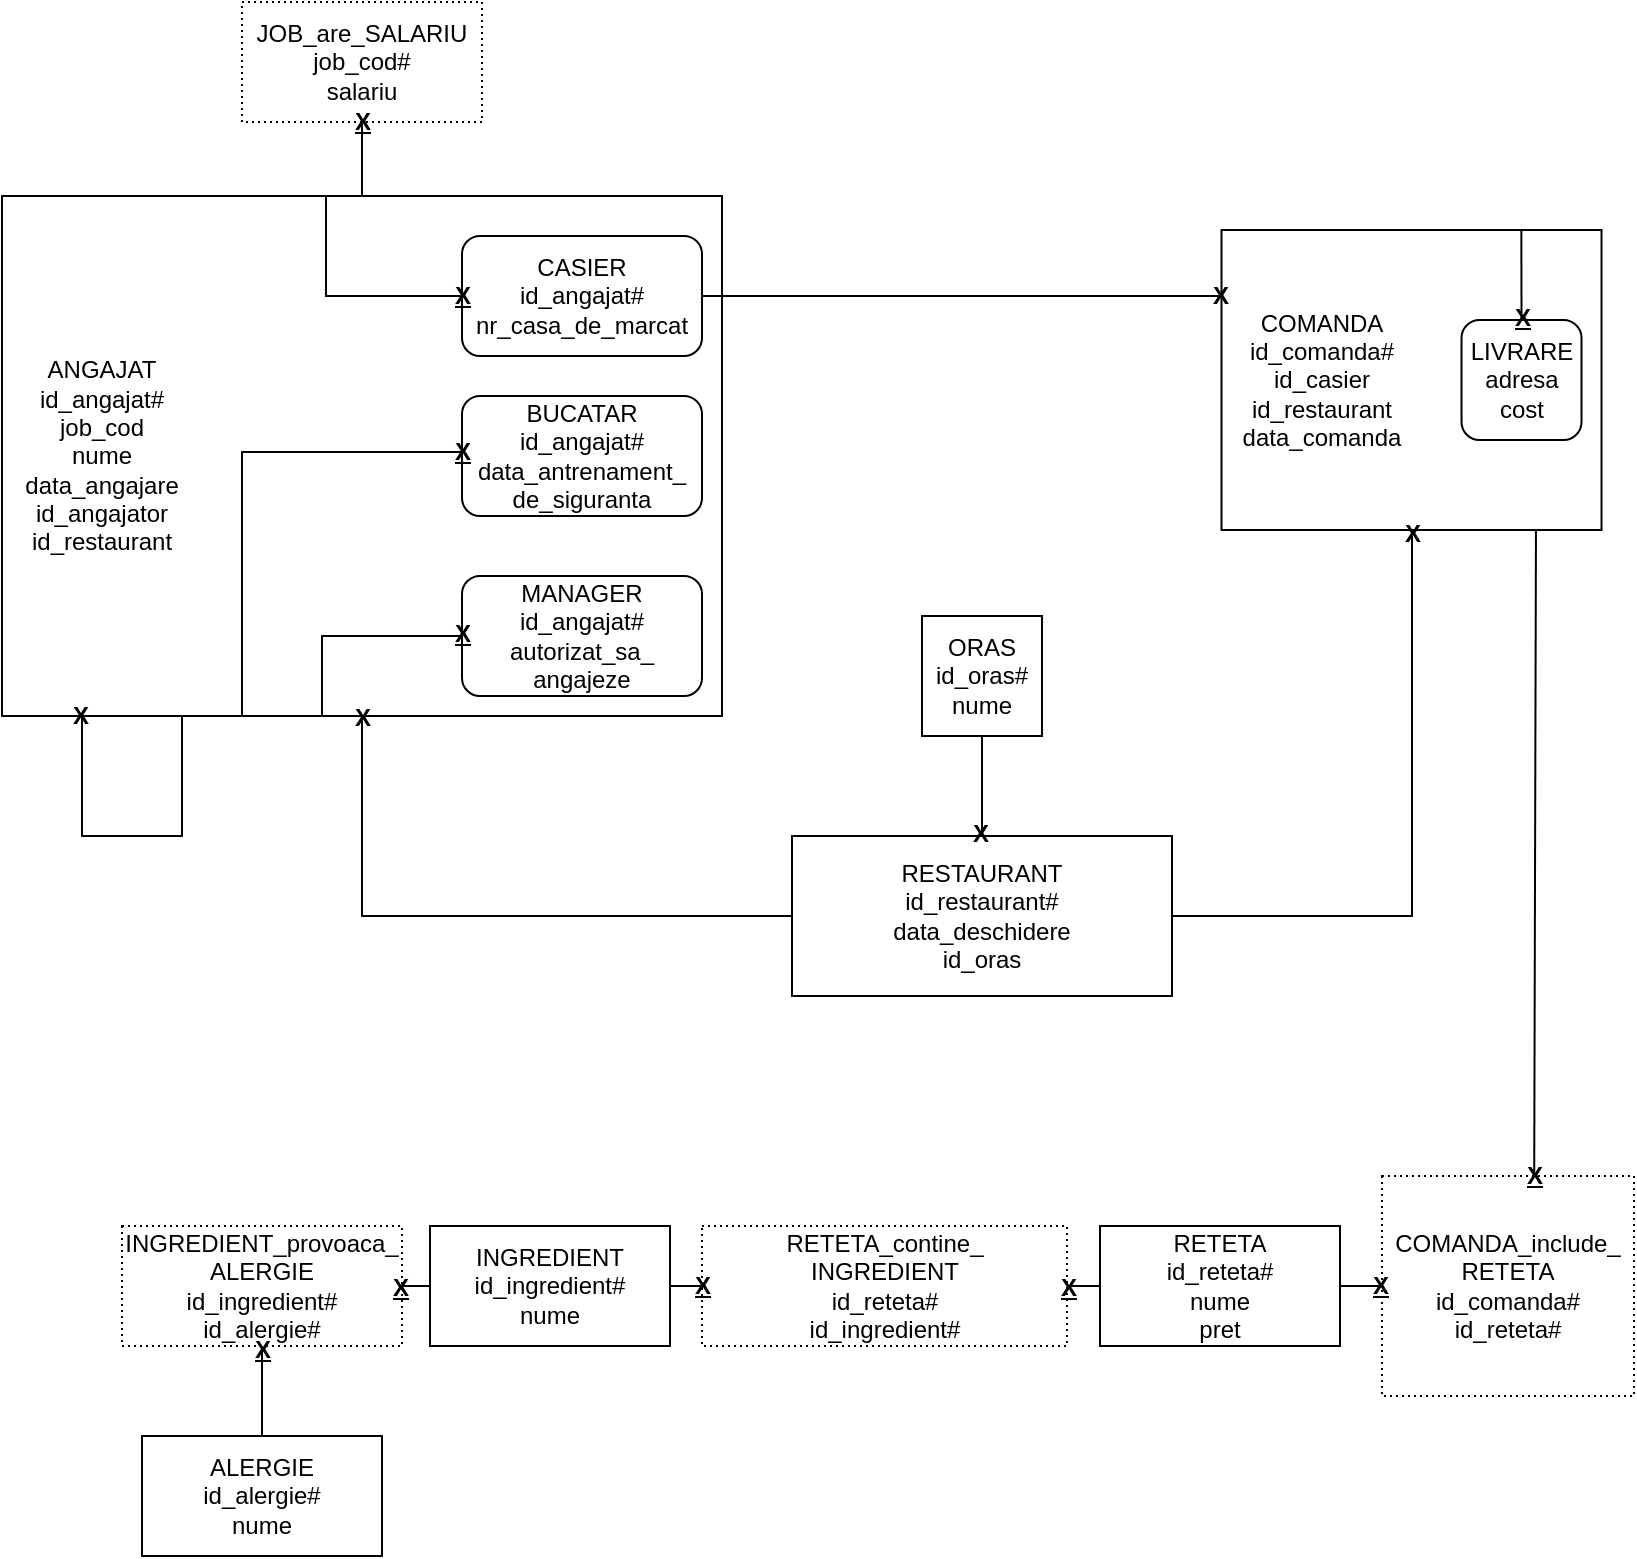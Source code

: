 <mxfile version="22.0.2" type="device">
  <diagram name="Page-1" id="K7GGyE9mfa9EHH289KWn">
    <mxGraphModel dx="838" dy="973" grid="1" gridSize="10" guides="1" tooltips="1" connect="1" arrows="1" fold="1" page="1" pageScale="1" pageWidth="850" pageHeight="1100" math="0" shadow="0">
      <root>
        <mxCell id="0" />
        <mxCell id="1" parent="0" />
        <mxCell id="R7dfJEu_5J_XWcmGC57w-11" value="" style="rounded=0;whiteSpace=wrap;html=1;" parent="1" vertex="1">
          <mxGeometry x="20" y="197" width="360" height="260" as="geometry" />
        </mxCell>
        <mxCell id="R7dfJEu_5J_XWcmGC57w-8" value="&lt;div&gt;CASIER&lt;/div&gt;&lt;div&gt;id_angajat#&lt;br&gt;&lt;/div&gt;&lt;div&gt;nr_casa_de_marcat&lt;br&gt;&lt;/div&gt;" style="rounded=1;whiteSpace=wrap;html=1;" parent="1" vertex="1">
          <mxGeometry x="250" y="217" width="120" height="60" as="geometry" />
        </mxCell>
        <mxCell id="R7dfJEu_5J_XWcmGC57w-9" value="&lt;div&gt;BUCATAR&lt;/div&gt;&lt;div&gt;id_angajat#&lt;br&gt;&lt;/div&gt;&lt;div&gt;data_antrenament_&lt;/div&gt;&lt;div&gt;de_siguranta&lt;br&gt;&lt;/div&gt;" style="rounded=1;whiteSpace=wrap;html=1;" parent="1" vertex="1">
          <mxGeometry x="250" y="297" width="120" height="60" as="geometry" />
        </mxCell>
        <mxCell id="R7dfJEu_5J_XWcmGC57w-10" value="&lt;div&gt;MANAGER&lt;/div&gt;&lt;div&gt;id_angajat#&lt;br&gt;&lt;/div&gt;&lt;div&gt;autorizat_sa_&lt;/div&gt;&lt;div&gt;angajeze&lt;br&gt;&lt;/div&gt;" style="rounded=1;whiteSpace=wrap;html=1;" parent="1" vertex="1">
          <mxGeometry x="250" y="387" width="120" height="60" as="geometry" />
        </mxCell>
        <mxCell id="R7dfJEu_5J_XWcmGC57w-13" value="&lt;div&gt;ANGAJAT&lt;/div&gt;&lt;div&gt;id_angajat#&lt;/div&gt;&lt;div&gt;job_cod&lt;/div&gt;&lt;div&gt;nume&lt;/div&gt;&lt;div&gt;data_angajare&lt;/div&gt;&lt;div&gt;id_angajator&lt;br&gt;&lt;/div&gt;&lt;div&gt;id_restaurant&lt;/div&gt;" style="text;html=1;strokeColor=none;fillColor=none;align=center;verticalAlign=middle;whiteSpace=wrap;rounded=0;" parent="1" vertex="1">
          <mxGeometry x="40" y="217" width="60" height="220" as="geometry" />
        </mxCell>
        <mxCell id="DwRfLZ-1oQ1YcIXO67qD-1" value="" style="endArrow=none;html=1;rounded=0;exitX=0;exitY=0.5;exitDx=0;exitDy=0;" parent="1" source="R7dfJEu_5J_XWcmGC57w-8" edge="1">
          <mxGeometry width="50" height="50" relative="1" as="geometry">
            <mxPoint x="380" y="527" as="sourcePoint" />
            <mxPoint x="182" y="197" as="targetPoint" />
            <Array as="points">
              <mxPoint x="182" y="247" />
            </Array>
          </mxGeometry>
        </mxCell>
        <mxCell id="DwRfLZ-1oQ1YcIXO67qD-3" value="" style="endArrow=none;html=1;rounded=0;" parent="1" edge="1">
          <mxGeometry width="50" height="50" relative="1" as="geometry">
            <mxPoint x="250" y="325" as="sourcePoint" />
            <mxPoint x="140" y="457" as="targetPoint" />
            <Array as="points">
              <mxPoint x="140" y="325" />
            </Array>
          </mxGeometry>
        </mxCell>
        <mxCell id="DwRfLZ-1oQ1YcIXO67qD-5" value="" style="endArrow=none;html=1;rounded=0;exitX=0;exitY=0.5;exitDx=0;exitDy=0;" parent="1" source="R7dfJEu_5J_XWcmGC57w-10" edge="1">
          <mxGeometry width="50" height="50" relative="1" as="geometry">
            <mxPoint x="250" y="415" as="sourcePoint" />
            <mxPoint x="180" y="457" as="targetPoint" />
            <Array as="points">
              <mxPoint x="180" y="417" />
            </Array>
          </mxGeometry>
        </mxCell>
        <mxCell id="DwRfLZ-1oQ1YcIXO67qD-7" value="&lt;div&gt;RESTAURANT&lt;/div&gt;&lt;div&gt;id_restaurant#&lt;/div&gt;&lt;div&gt;data_deschidere&lt;br&gt;&lt;/div&gt;&lt;div&gt;id_oras&lt;br&gt;&lt;/div&gt;" style="rounded=0;whiteSpace=wrap;html=1;" parent="1" vertex="1">
          <mxGeometry x="415" y="517" width="190" height="80" as="geometry" />
        </mxCell>
        <mxCell id="DwRfLZ-1oQ1YcIXO67qD-10" value="" style="endArrow=none;html=1;rounded=0;entryX=1;entryY=0.5;entryDx=0;entryDy=0;" parent="1" target="R7dfJEu_5J_XWcmGC57w-8" edge="1">
          <mxGeometry width="50" height="50" relative="1" as="geometry">
            <mxPoint x="630" y="247" as="sourcePoint" />
            <mxPoint x="370" y="257" as="targetPoint" />
          </mxGeometry>
        </mxCell>
        <mxCell id="DwRfLZ-1oQ1YcIXO67qD-13" value="" style="endArrow=none;html=1;rounded=0;entryX=0.5;entryY=1;entryDx=0;entryDy=0;exitX=1;exitY=0.5;exitDx=0;exitDy=0;" parent="1" source="DwRfLZ-1oQ1YcIXO67qD-7" edge="1">
          <mxGeometry width="50" height="50" relative="1" as="geometry">
            <mxPoint x="670" y="537" as="sourcePoint" />
            <mxPoint x="725" y="367" as="targetPoint" />
            <Array as="points">
              <mxPoint x="725" y="557" />
            </Array>
          </mxGeometry>
        </mxCell>
        <mxCell id="DwRfLZ-1oQ1YcIXO67qD-16" value="&lt;div&gt;RETETA&lt;/div&gt;&lt;div&gt;id_reteta#&lt;/div&gt;&lt;div&gt;nume&lt;/div&gt;&lt;div&gt;pret&lt;br&gt;&lt;/div&gt;" style="rounded=0;whiteSpace=wrap;html=1;" parent="1" vertex="1">
          <mxGeometry x="569" y="712" width="120" height="60" as="geometry" />
        </mxCell>
        <mxCell id="DwRfLZ-1oQ1YcIXO67qD-25" value="&lt;div&gt;ORAS&lt;/div&gt;&lt;div&gt;id_oras#&lt;/div&gt;&lt;div&gt;nume&lt;br&gt;&lt;/div&gt;" style="rounded=0;whiteSpace=wrap;html=1;" parent="1" vertex="1">
          <mxGeometry x="480" y="407" width="60" height="60" as="geometry" />
        </mxCell>
        <mxCell id="DwRfLZ-1oQ1YcIXO67qD-26" value="" style="endArrow=none;html=1;rounded=0;entryX=0.5;entryY=1;entryDx=0;entryDy=0;exitX=0.5;exitY=0;exitDx=0;exitDy=0;" parent="1" source="DwRfLZ-1oQ1YcIXO67qD-7" target="DwRfLZ-1oQ1YcIXO67qD-25" edge="1">
          <mxGeometry width="50" height="50" relative="1" as="geometry">
            <mxPoint x="390" y="587" as="sourcePoint" />
            <mxPoint x="440" y="537" as="targetPoint" />
          </mxGeometry>
        </mxCell>
        <mxCell id="DwRfLZ-1oQ1YcIXO67qD-41" value="&lt;div&gt;INGREDIENT&lt;/div&gt;&lt;div&gt;id_ingredient#&lt;/div&gt;&lt;div&gt;nume&lt;br&gt;&lt;/div&gt;" style="rounded=0;whiteSpace=wrap;html=1;" parent="1" vertex="1">
          <mxGeometry x="234" y="712" width="120" height="60" as="geometry" />
        </mxCell>
        <mxCell id="DwRfLZ-1oQ1YcIXO67qD-49" value="" style="endArrow=none;html=1;rounded=0;entryX=0.5;entryY=1;entryDx=0;entryDy=0;exitX=0;exitY=0.5;exitDx=0;exitDy=0;" parent="1" source="DwRfLZ-1oQ1YcIXO67qD-7" target="R7dfJEu_5J_XWcmGC57w-11" edge="1">
          <mxGeometry width="50" height="50" relative="1" as="geometry">
            <mxPoint x="390" y="577" as="sourcePoint" />
            <mxPoint x="440" y="527" as="targetPoint" />
            <Array as="points">
              <mxPoint x="200" y="557" />
            </Array>
          </mxGeometry>
        </mxCell>
        <mxCell id="DwRfLZ-1oQ1YcIXO67qD-52" value="" style="endArrow=none;html=1;rounded=0;entryX=0.25;entryY=1;entryDx=0;entryDy=0;" parent="1" target="R7dfJEu_5J_XWcmGC57w-11" edge="1">
          <mxGeometry width="50" height="50" relative="1" as="geometry">
            <mxPoint x="60" y="457" as="sourcePoint" />
            <mxPoint x="110" y="467" as="targetPoint" />
            <Array as="points">
              <mxPoint x="60" y="517" />
              <mxPoint x="110" y="517" />
            </Array>
          </mxGeometry>
        </mxCell>
        <mxCell id="DwRfLZ-1oQ1YcIXO67qD-55" value="&lt;div&gt;ALERGIE&lt;/div&gt;&lt;div&gt;id_alergie#&lt;/div&gt;&lt;div&gt;nume&lt;br&gt;&lt;/div&gt;" style="rounded=0;whiteSpace=wrap;html=1;" parent="1" vertex="1">
          <mxGeometry x="90" y="817" width="120" height="60" as="geometry" />
        </mxCell>
        <mxCell id="LTqqhIScXa48sC5BbTXQ-9" value="&lt;b&gt;X&lt;/b&gt;" style="text;html=1;align=center;verticalAlign=middle;resizable=0;points=[];autosize=1;strokeColor=none;fillColor=none;" parent="1" vertex="1">
          <mxGeometry x="44" y="442" width="30" height="30" as="geometry" />
        </mxCell>
        <mxCell id="LTqqhIScXa48sC5BbTXQ-10" value="&lt;b&gt;X&lt;/b&gt;" style="text;html=1;align=center;verticalAlign=middle;resizable=0;points=[];autosize=1;strokeColor=none;fillColor=none;" parent="1" vertex="1">
          <mxGeometry x="185" y="443" width="30" height="30" as="geometry" />
        </mxCell>
        <mxCell id="LTqqhIScXa48sC5BbTXQ-11" value="&lt;b&gt;X&lt;/b&gt;" style="text;html=1;align=center;verticalAlign=middle;resizable=0;points=[];autosize=1;strokeColor=none;fillColor=none;" parent="1" vertex="1">
          <mxGeometry x="494" y="501" width="30" height="30" as="geometry" />
        </mxCell>
        <mxCell id="LTqqhIScXa48sC5BbTXQ-20" value="&lt;div&gt;RETETA_contine_&lt;/div&gt;&lt;div&gt;INGREDIENT&lt;/div&gt;&lt;div&gt;id_reteta#&lt;/div&gt;&lt;div&gt;id_ingredient#&lt;br&gt;&lt;/div&gt;" style="rounded=0;whiteSpace=wrap;html=1;dashed=1;dashPattern=1 2;" parent="1" vertex="1">
          <mxGeometry x="370" y="712" width="182.5" height="60" as="geometry" />
        </mxCell>
        <mxCell id="LTqqhIScXa48sC5BbTXQ-21" value="" style="endArrow=none;html=1;rounded=0;entryX=0;entryY=0.5;entryDx=0;entryDy=0;exitX=1;exitY=0.5;exitDx=0;exitDy=0;" parent="1" source="LTqqhIScXa48sC5BbTXQ-20" target="DwRfLZ-1oQ1YcIXO67qD-16" edge="1">
          <mxGeometry width="50" height="50" relative="1" as="geometry">
            <mxPoint x="390" y="797" as="sourcePoint" />
            <mxPoint x="440" y="747" as="targetPoint" />
          </mxGeometry>
        </mxCell>
        <mxCell id="LTqqhIScXa48sC5BbTXQ-22" value="" style="endArrow=none;html=1;rounded=0;entryX=1;entryY=0.5;entryDx=0;entryDy=0;exitX=0;exitY=0.5;exitDx=0;exitDy=0;" parent="1" source="LTqqhIScXa48sC5BbTXQ-20" target="DwRfLZ-1oQ1YcIXO67qD-41" edge="1">
          <mxGeometry width="50" height="50" relative="1" as="geometry">
            <mxPoint x="390" y="797" as="sourcePoint" />
            <mxPoint x="440" y="747" as="targetPoint" />
          </mxGeometry>
        </mxCell>
        <mxCell id="LTqqhIScXa48sC5BbTXQ-23" value="&lt;u&gt;&lt;b&gt;X&lt;/b&gt;&lt;/u&gt;" style="text;html=1;align=center;verticalAlign=middle;resizable=0;points=[];autosize=1;strokeColor=none;fillColor=none;" parent="1" vertex="1">
          <mxGeometry x="538" y="728" width="30" height="30" as="geometry" />
        </mxCell>
        <mxCell id="LTqqhIScXa48sC5BbTXQ-24" value="&lt;u&gt;&lt;b&gt;X&lt;/b&gt;&lt;/u&gt;" style="text;html=1;align=center;verticalAlign=middle;resizable=0;points=[];autosize=1;strokeColor=none;fillColor=none;" parent="1" vertex="1">
          <mxGeometry x="355" y="727" width="30" height="30" as="geometry" />
        </mxCell>
        <mxCell id="LTqqhIScXa48sC5BbTXQ-34" value="&lt;u&gt;&lt;b&gt;X&lt;/b&gt;&lt;/u&gt;" style="text;html=1;align=center;verticalAlign=middle;resizable=0;points=[];autosize=1;strokeColor=none;fillColor=none;" parent="1" vertex="1">
          <mxGeometry x="235" y="232" width="30" height="30" as="geometry" />
        </mxCell>
        <mxCell id="LTqqhIScXa48sC5BbTXQ-35" value="&lt;u&gt;&lt;b&gt;X&lt;/b&gt;&lt;/u&gt;" style="text;html=1;align=center;verticalAlign=middle;resizable=0;points=[];autosize=1;strokeColor=none;fillColor=none;" parent="1" vertex="1">
          <mxGeometry x="235" y="310" width="30" height="30" as="geometry" />
        </mxCell>
        <mxCell id="LTqqhIScXa48sC5BbTXQ-36" value="&lt;u&gt;&lt;b&gt;X&lt;/b&gt;&lt;/u&gt;" style="text;html=1;align=center;verticalAlign=middle;resizable=0;points=[];autosize=1;strokeColor=none;fillColor=none;" parent="1" vertex="1">
          <mxGeometry x="235" y="401" width="30" height="30" as="geometry" />
        </mxCell>
        <mxCell id="LTqqhIScXa48sC5BbTXQ-40" value="&lt;div&gt;COMANDA_include_&lt;/div&gt;&lt;div&gt;RETETA&lt;/div&gt;&lt;div&gt;id_comanda#&lt;/div&gt;&lt;div&gt;id_reteta#&lt;br&gt;&lt;/div&gt;" style="rounded=0;whiteSpace=wrap;html=1;dashed=1;dashPattern=1 2;" parent="1" vertex="1">
          <mxGeometry x="710" y="687" width="126" height="110" as="geometry" />
        </mxCell>
        <mxCell id="LTqqhIScXa48sC5BbTXQ-42" value="" style="endArrow=none;html=1;rounded=0;exitX=0.604;exitY=-0.006;exitDx=0;exitDy=0;exitPerimeter=0;" parent="1" source="LTqqhIScXa48sC5BbTXQ-40" edge="1">
          <mxGeometry width="50" height="50" relative="1" as="geometry">
            <mxPoint x="787" y="597" as="sourcePoint" />
            <mxPoint x="787" y="357" as="targetPoint" />
          </mxGeometry>
        </mxCell>
        <mxCell id="LTqqhIScXa48sC5BbTXQ-45" value="&lt;u&gt;&lt;b&gt;X&lt;/b&gt;&lt;/u&gt;" style="text;html=1;align=center;verticalAlign=middle;resizable=0;points=[];autosize=1;strokeColor=none;fillColor=none;" parent="1" vertex="1">
          <mxGeometry x="771" y="672" width="30" height="30" as="geometry" />
        </mxCell>
        <mxCell id="LTqqhIScXa48sC5BbTXQ-46" value="&lt;div&gt;INGREDIENT_provoaca_&lt;/div&gt;&lt;div&gt;ALERGIE&lt;/div&gt;&lt;div&gt;id_ingredient#&lt;/div&gt;&lt;div&gt;id_alergie#&lt;br&gt;&lt;/div&gt;" style="rounded=0;whiteSpace=wrap;html=1;dashed=1;dashPattern=1 2;" parent="1" vertex="1">
          <mxGeometry x="80" y="712" width="140" height="60" as="geometry" />
        </mxCell>
        <mxCell id="LTqqhIScXa48sC5BbTXQ-47" value="" style="endArrow=none;html=1;rounded=0;exitX=1;exitY=0.5;exitDx=0;exitDy=0;entryX=0;entryY=0.5;entryDx=0;entryDy=0;" parent="1" source="LTqqhIScXa48sC5BbTXQ-46" target="DwRfLZ-1oQ1YcIXO67qD-41" edge="1">
          <mxGeometry width="50" height="50" relative="1" as="geometry">
            <mxPoint x="220" y="742" as="sourcePoint" />
            <mxPoint x="270" y="947" as="targetPoint" />
          </mxGeometry>
        </mxCell>
        <mxCell id="LTqqhIScXa48sC5BbTXQ-48" value="" style="endArrow=none;html=1;rounded=0;exitX=0.5;exitY=0;exitDx=0;exitDy=0;entryX=0.5;entryY=1;entryDx=0;entryDy=0;" parent="1" source="DwRfLZ-1oQ1YcIXO67qD-55" target="LTqqhIScXa48sC5BbTXQ-46" edge="1">
          <mxGeometry width="50" height="50" relative="1" as="geometry">
            <mxPoint x="390" y="827" as="sourcePoint" />
            <mxPoint x="440" y="777" as="targetPoint" />
          </mxGeometry>
        </mxCell>
        <mxCell id="LTqqhIScXa48sC5BbTXQ-50" value="&lt;u&gt;&lt;b&gt;X&lt;/b&gt;&lt;/u&gt;" style="text;html=1;align=center;verticalAlign=middle;resizable=0;points=[];autosize=1;strokeColor=none;fillColor=none;" parent="1" vertex="1">
          <mxGeometry x="135" y="759" width="30" height="30" as="geometry" />
        </mxCell>
        <mxCell id="LTqqhIScXa48sC5BbTXQ-52" value="&lt;u&gt;&lt;b&gt;X&lt;/b&gt;&lt;/u&gt;" style="text;html=1;align=center;verticalAlign=middle;resizable=0;points=[];autosize=1;strokeColor=none;fillColor=none;" parent="1" vertex="1">
          <mxGeometry x="204" y="728" width="30" height="30" as="geometry" />
        </mxCell>
        <mxCell id="LTqqhIScXa48sC5BbTXQ-54" value="" style="endArrow=none;html=1;rounded=0;exitX=0;exitY=0.5;exitDx=0;exitDy=0;entryX=1;entryY=0.5;entryDx=0;entryDy=0;" parent="1" source="LTqqhIScXa48sC5BbTXQ-40" target="DwRfLZ-1oQ1YcIXO67qD-16" edge="1">
          <mxGeometry width="50" height="50" relative="1" as="geometry">
            <mxPoint x="660" y="667" as="sourcePoint" />
            <mxPoint x="659" y="717" as="targetPoint" />
          </mxGeometry>
        </mxCell>
        <mxCell id="LTqqhIScXa48sC5BbTXQ-55" value="&lt;u&gt;&lt;b&gt;X&lt;/b&gt;&lt;/u&gt;" style="text;html=1;align=center;verticalAlign=middle;resizable=0;points=[];autosize=1;strokeColor=none;fillColor=none;" parent="1" vertex="1">
          <mxGeometry x="694" y="727" width="30" height="30" as="geometry" />
        </mxCell>
        <mxCell id="LTqqhIScXa48sC5BbTXQ-57" value="&lt;div&gt;JOB_are_SALARIU&lt;/div&gt;&lt;div&gt;job_cod#&lt;/div&gt;&lt;div&gt;salariu&lt;br&gt;&lt;/div&gt;" style="rounded=0;whiteSpace=wrap;html=1;dashed=1;dashPattern=1 2;" parent="1" vertex="1">
          <mxGeometry x="140" y="100" width="120" height="60" as="geometry" />
        </mxCell>
        <mxCell id="LTqqhIScXa48sC5BbTXQ-58" value="" style="endArrow=none;html=1;rounded=0;exitX=0.5;exitY=1;exitDx=0;exitDy=0;entryX=0.5;entryY=0;entryDx=0;entryDy=0;" parent="1" source="LTqqhIScXa48sC5BbTXQ-57" target="R7dfJEu_5J_XWcmGC57w-11" edge="1">
          <mxGeometry width="50" height="50" relative="1" as="geometry">
            <mxPoint x="151" y="527" as="sourcePoint" />
            <mxPoint x="440" y="447" as="targetPoint" />
          </mxGeometry>
        </mxCell>
        <mxCell id="LTqqhIScXa48sC5BbTXQ-59" value="&lt;u&gt;&lt;b&gt;X&lt;/b&gt;&lt;/u&gt;" style="text;html=1;align=center;verticalAlign=middle;resizable=0;points=[];autosize=1;strokeColor=none;fillColor=none;" parent="1" vertex="1">
          <mxGeometry x="185" y="145" width="30" height="30" as="geometry" />
        </mxCell>
        <mxCell id="df_7gGYzq2t7CDCpT4Jm-241" value="" style="rounded=0;whiteSpace=wrap;html=1;" parent="1" vertex="1">
          <mxGeometry x="629.76" y="214" width="190" height="150" as="geometry" />
        </mxCell>
        <mxCell id="df_7gGYzq2t7CDCpT4Jm-243" value="&lt;div style=&quot;border-color: var(--border-color);&quot;&gt;COMANDA&lt;/div&gt;&lt;div style=&quot;border-color: var(--border-color);&quot;&gt;id_comanda#&lt;/div&gt;&lt;div style=&quot;border-color: var(--border-color);&quot;&gt;id_casier&lt;/div&gt;&lt;div style=&quot;border-color: var(--border-color);&quot;&gt;id_restaurant&lt;/div&gt;&lt;div style=&quot;border-color: var(--border-color);&quot;&gt;data_comanda&lt;/div&gt;" style="text;html=1;strokeColor=none;fillColor=none;align=center;verticalAlign=middle;whiteSpace=wrap;rounded=0;" parent="1" vertex="1">
          <mxGeometry x="649.76" y="274" width="60" height="30" as="geometry" />
        </mxCell>
        <mxCell id="df_7gGYzq2t7CDCpT4Jm-244" value="&lt;div&gt;LIVRARE&lt;/div&gt;&lt;div&gt;adresa&lt;br&gt;&lt;/div&gt;&lt;div&gt;cost&lt;/div&gt;" style="rounded=1;whiteSpace=wrap;html=1;" parent="1" vertex="1">
          <mxGeometry x="749.76" y="259" width="60" height="60" as="geometry" />
        </mxCell>
        <mxCell id="df_7gGYzq2t7CDCpT4Jm-245" value="" style="endArrow=none;html=1;rounded=0;exitX=0.5;exitY=0;exitDx=0;exitDy=0;entryX=0.789;entryY=-0.002;entryDx=0;entryDy=0;entryPerimeter=0;" parent="1" source="df_7gGYzq2t7CDCpT4Jm-244" target="df_7gGYzq2t7CDCpT4Jm-241" edge="1">
          <mxGeometry width="50" height="50" relative="1" as="geometry">
            <mxPoint x="759.76" y="210" as="sourcePoint" />
            <mxPoint x="809.76" y="160" as="targetPoint" />
          </mxGeometry>
        </mxCell>
        <mxCell id="LTqqhIScXa48sC5BbTXQ-5" value="&lt;b&gt;X&lt;/b&gt;" style="text;html=1;align=center;verticalAlign=middle;resizable=0;points=[];autosize=1;strokeColor=none;fillColor=none;" parent="1" vertex="1">
          <mxGeometry x="710" y="351" width="30" height="30" as="geometry" />
        </mxCell>
        <mxCell id="LTqqhIScXa48sC5BbTXQ-2" value="&lt;b&gt;X&lt;/b&gt;" style="text;html=1;align=center;verticalAlign=middle;resizable=0;points=[];autosize=1;strokeColor=none;fillColor=none;" parent="1" vertex="1">
          <mxGeometry x="614" y="232" width="30" height="30" as="geometry" />
        </mxCell>
        <mxCell id="df_7gGYzq2t7CDCpT4Jm-247" value="&lt;u&gt;&lt;b&gt;X&lt;/b&gt;&lt;/u&gt;" style="text;html=1;align=center;verticalAlign=middle;resizable=0;points=[];autosize=1;strokeColor=none;fillColor=none;" parent="1" vertex="1">
          <mxGeometry x="765" y="243" width="30" height="30" as="geometry" />
        </mxCell>
      </root>
    </mxGraphModel>
  </diagram>
</mxfile>

